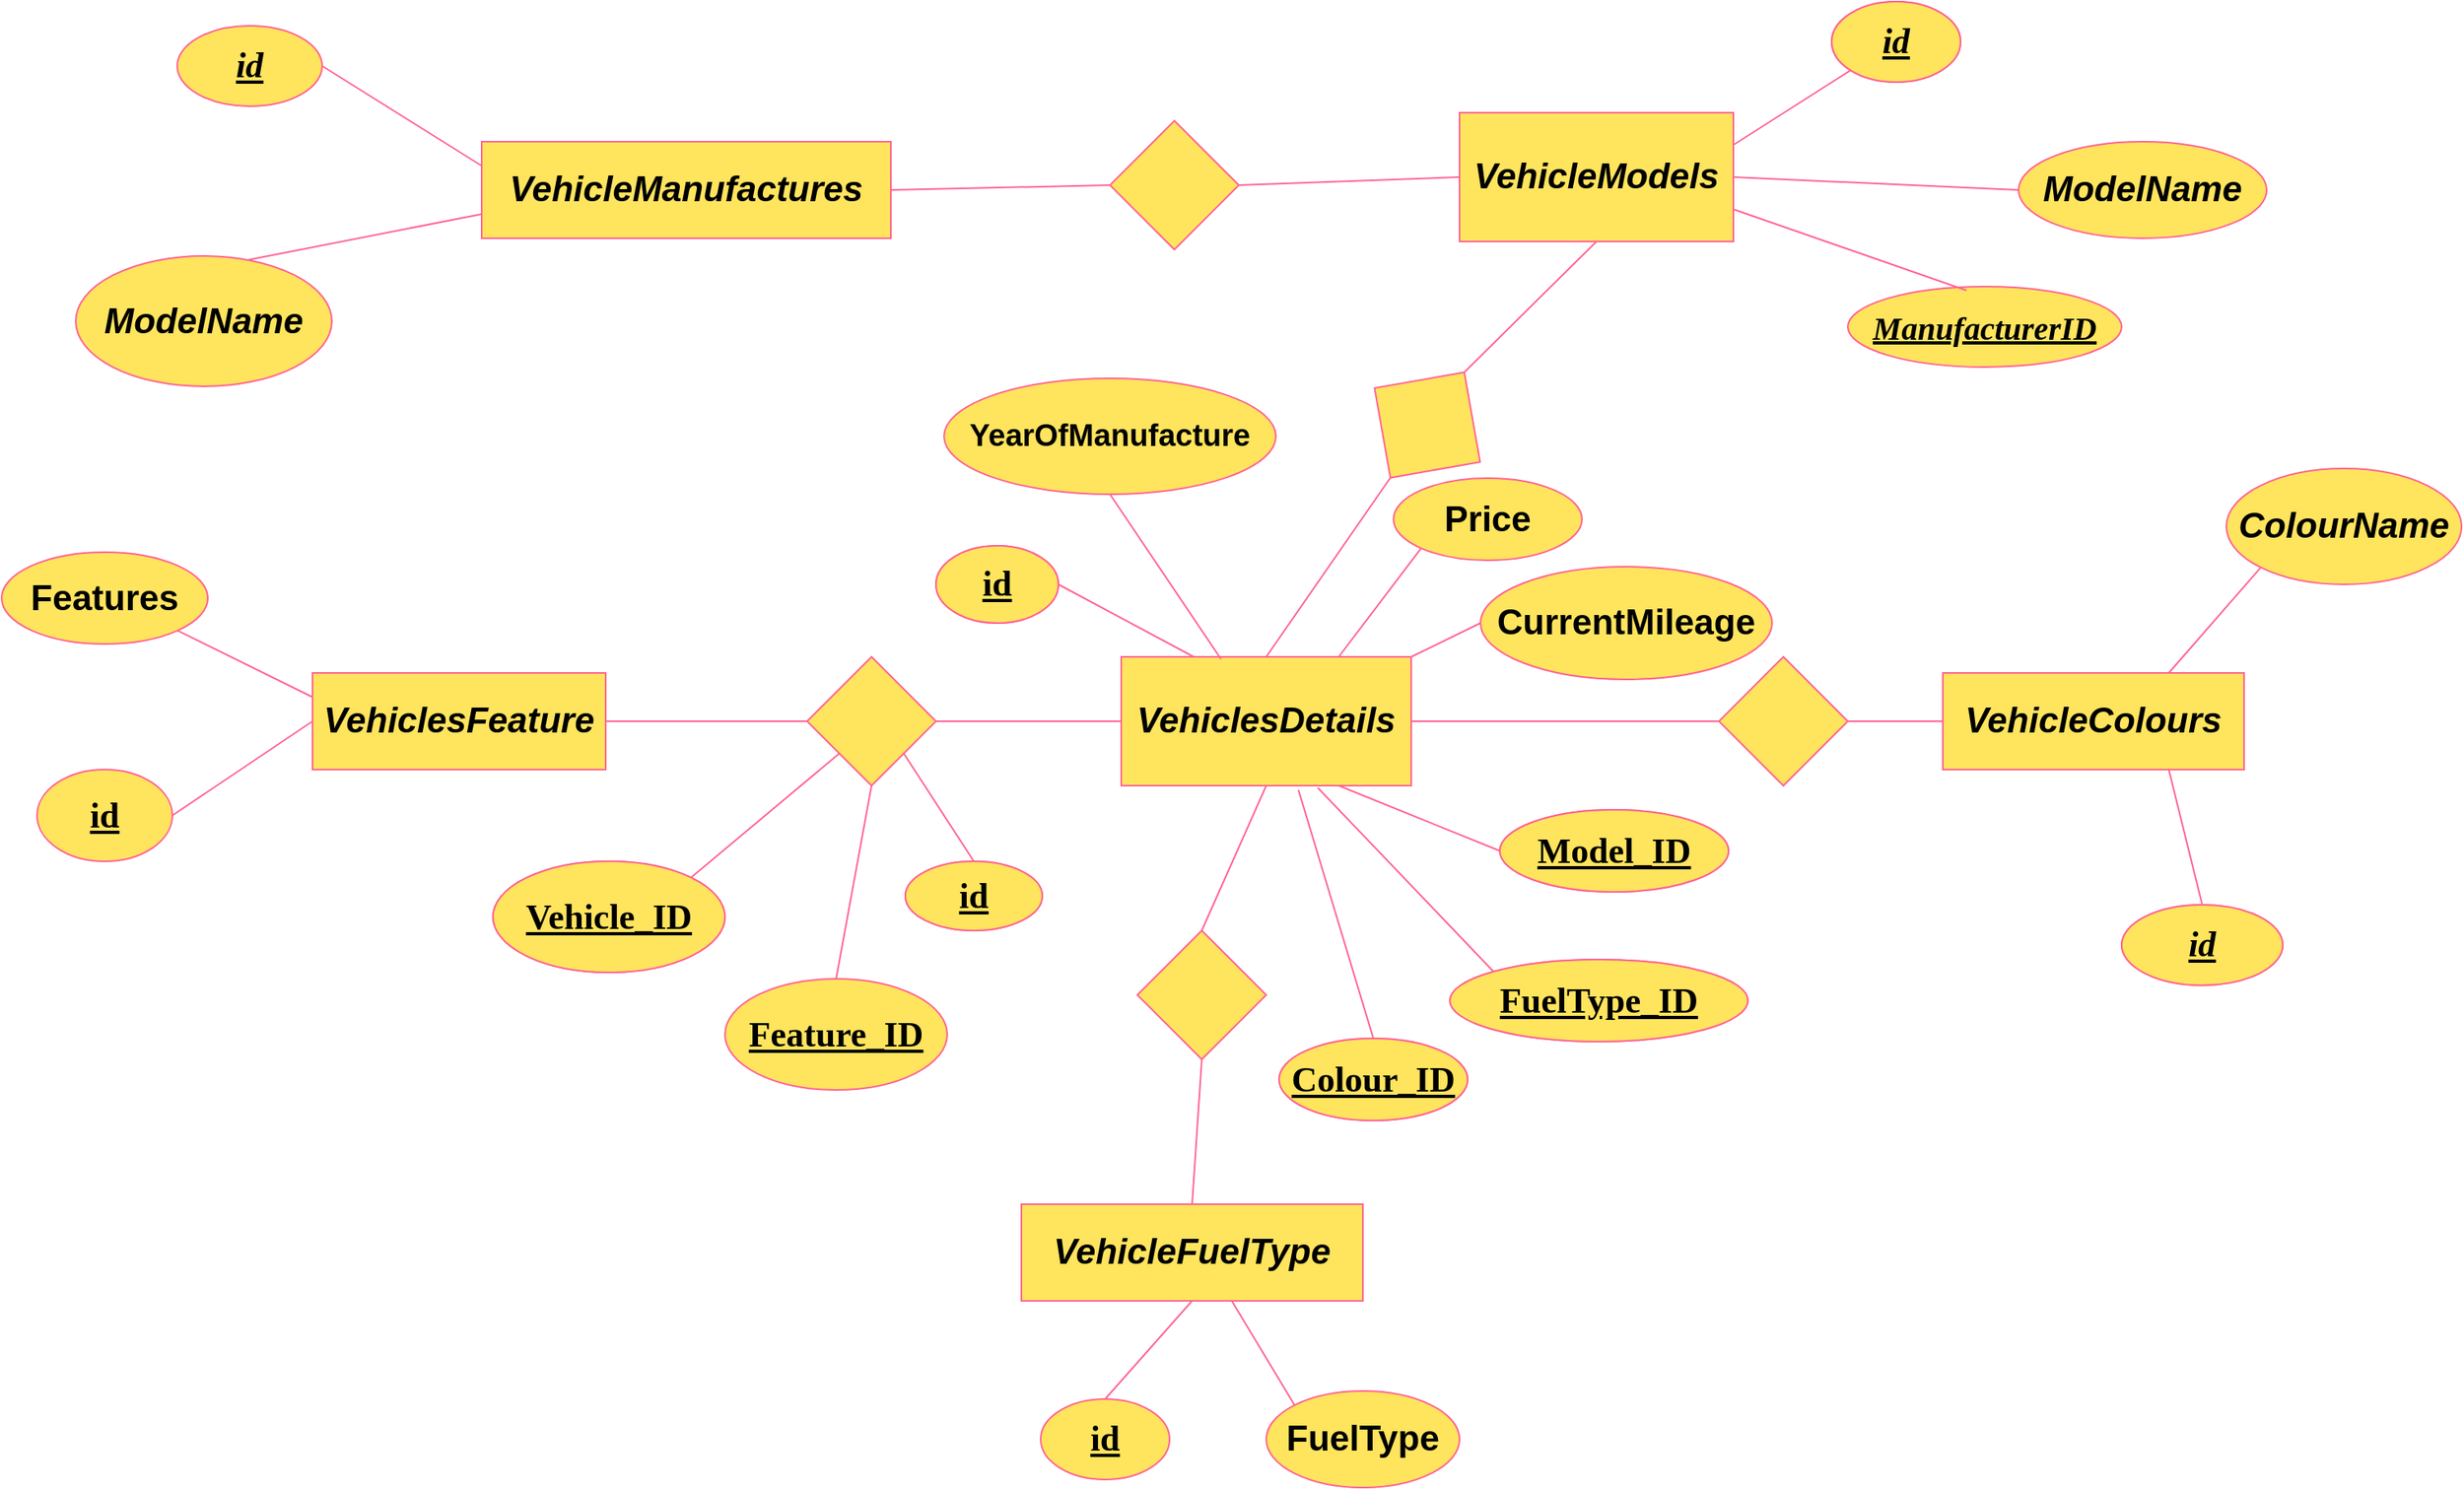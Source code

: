 <mxfile version="21.5.0" type="device">
  <diagram id="R2lEEEUBdFMjLlhIrx00" name="Page-1">
    <mxGraphModel dx="2546" dy="950" grid="0" gridSize="10" guides="0" tooltips="0" connect="1" arrows="1" fold="1" page="0" pageScale="1" pageWidth="850" pageHeight="1100" background="#FFFFFF" math="0" shadow="0" extFonts="Permanent Marker^https://fonts.googleapis.com/css?family=Permanent+Marker">
      <root>
        <mxCell id="0" />
        <mxCell id="1" parent="0" />
        <mxCell id="c2ltnCM8b2KLd-yo1KHk-1" value="VehicleManufactures" style="rounded=0;whiteSpace=wrap;html=1;labelBackgroundColor=none;fontStyle=3;fontSize=22;fillColor=#FFE45E;strokeColor=#FF6392;fontColor=#000000;" parent="1" vertex="1">
          <mxGeometry x="123" y="139" width="254" height="60" as="geometry" />
        </mxCell>
        <mxCell id="c2ltnCM8b2KLd-yo1KHk-2" value="VehicleModels" style="rounded=0;whiteSpace=wrap;html=1;labelBackgroundColor=none;fontStyle=3;fontSize=22;fillColor=#FFE45E;strokeColor=#FF6392;fontColor=#000000;" parent="1" vertex="1">
          <mxGeometry x="730" y="121" width="170" height="80" as="geometry" />
        </mxCell>
        <mxCell id="c2ltnCM8b2KLd-yo1KHk-3" value="VehicleColours" style="rounded=0;whiteSpace=wrap;html=1;labelBackgroundColor=none;fontStyle=3;fontSize=22;fillColor=#FFE45E;strokeColor=#FF6392;fontColor=#000000;" parent="1" vertex="1">
          <mxGeometry x="1030" y="469" width="187" height="60" as="geometry" />
        </mxCell>
        <mxCell id="c2ltnCM8b2KLd-yo1KHk-4" value="VehiclesFeature" style="rounded=0;whiteSpace=wrap;html=1;labelBackgroundColor=none;fontStyle=3;fontSize=22;fillColor=#FFE45E;strokeColor=#FF6392;fontColor=#000000;" parent="1" vertex="1">
          <mxGeometry x="18" y="469" width="182" height="60" as="geometry" />
        </mxCell>
        <mxCell id="c2ltnCM8b2KLd-yo1KHk-5" value="VehiclesDetails" style="rounded=0;whiteSpace=wrap;html=1;labelBackgroundColor=none;fontStyle=3;fontSize=22;fillColor=#FFE45E;strokeColor=#FF6392;fontColor=#000000;" parent="1" vertex="1">
          <mxGeometry x="520" y="459" width="180" height="80" as="geometry" />
        </mxCell>
        <mxCell id="c2ltnCM8b2KLd-yo1KHk-6" value="VehicleFuelType" style="rounded=0;whiteSpace=wrap;html=1;labelBackgroundColor=none;fontStyle=3;fontSize=22;fillColor=#FFE45E;strokeColor=#FF6392;fontColor=#000000;" parent="1" vertex="1">
          <mxGeometry x="458" y="799" width="212" height="60" as="geometry" />
        </mxCell>
        <mxCell id="c2ltnCM8b2KLd-yo1KHk-7" value="" style="rhombus;whiteSpace=wrap;html=1;labelBackgroundColor=none;fontStyle=3;fontSize=22;fillColor=#FFE45E;strokeColor=#FF6392;fontColor=#000000;" parent="1" vertex="1">
          <mxGeometry x="530" y="629" width="80" height="80" as="geometry" />
        </mxCell>
        <mxCell id="c2ltnCM8b2KLd-yo1KHk-8" value="" style="rhombus;whiteSpace=wrap;html=1;labelBackgroundColor=none;rotation=-145;fontStyle=3;fontSize=22;fillColor=#FFE45E;strokeColor=#FF6392;fontColor=#000000;" parent="1" vertex="1">
          <mxGeometry x="670" y="275" width="80" height="80" as="geometry" />
        </mxCell>
        <mxCell id="c2ltnCM8b2KLd-yo1KHk-9" value="" style="rhombus;whiteSpace=wrap;html=1;labelBackgroundColor=none;fontStyle=3;fontSize=22;fillColor=#FFE45E;strokeColor=#FF6392;fontColor=#000000;" parent="1" vertex="1">
          <mxGeometry x="513" y="126" width="80" height="80" as="geometry" />
        </mxCell>
        <mxCell id="c2ltnCM8b2KLd-yo1KHk-10" value="" style="rhombus;whiteSpace=wrap;html=1;labelBackgroundColor=none;fontStyle=3;fontSize=22;fillColor=#FFE45E;strokeColor=#FF6392;fontColor=#000000;" parent="1" vertex="1">
          <mxGeometry x="891" y="459" width="80" height="80" as="geometry" />
        </mxCell>
        <mxCell id="c2ltnCM8b2KLd-yo1KHk-11" value="" style="rhombus;whiteSpace=wrap;html=1;labelBackgroundColor=none;fontStyle=3;fontSize=22;fillColor=#FFE45E;strokeColor=#FF6392;fontColor=#000000;" parent="1" vertex="1">
          <mxGeometry x="325" y="459" width="80" height="80" as="geometry" />
        </mxCell>
        <mxCell id="c2ltnCM8b2KLd-yo1KHk-16" value="" style="endArrow=none;html=1;rounded=0;entryX=0.5;entryY=0;entryDx=0;entryDy=0;exitX=0.5;exitY=0;exitDx=0;exitDy=0;labelBackgroundColor=none;fontColor=#000000;fontSize=22;fontStyle=3;strokeColor=#FF6392;" parent="1" source="c2ltnCM8b2KLd-yo1KHk-5" target="c2ltnCM8b2KLd-yo1KHk-8" edge="1">
          <mxGeometry width="50" height="50" relative="1" as="geometry">
            <mxPoint x="480" y="469" as="sourcePoint" />
            <mxPoint x="530" y="419" as="targetPoint" />
          </mxGeometry>
        </mxCell>
        <mxCell id="c2ltnCM8b2KLd-yo1KHk-17" value="" style="endArrow=none;html=1;rounded=0;entryX=0.5;entryY=1;entryDx=0;entryDy=0;exitX=0.5;exitY=1;exitDx=0;exitDy=0;labelBackgroundColor=none;fontColor=#000000;fontSize=22;fontStyle=3;strokeColor=#FF6392;" parent="1" source="c2ltnCM8b2KLd-yo1KHk-8" target="c2ltnCM8b2KLd-yo1KHk-2" edge="1">
          <mxGeometry width="50" height="50" relative="1" as="geometry">
            <mxPoint x="480" y="469" as="sourcePoint" />
            <mxPoint x="530" y="419" as="targetPoint" />
          </mxGeometry>
        </mxCell>
        <mxCell id="tZ6m9_Ii7N_a00idXifi-3" value="" style="endArrow=none;html=1;rounded=0;exitX=0;exitY=0.5;exitDx=0;exitDy=0;entryX=1;entryY=0.5;entryDx=0;entryDy=0;labelBackgroundColor=none;fontColor=#000000;fontSize=22;fontStyle=3;strokeColor=#FF6392;" edge="1" parent="1" source="c2ltnCM8b2KLd-yo1KHk-5" target="c2ltnCM8b2KLd-yo1KHk-11">
          <mxGeometry width="50" height="50" relative="1" as="geometry">
            <mxPoint x="500" y="389" as="sourcePoint" />
            <mxPoint x="550" y="339" as="targetPoint" />
          </mxGeometry>
        </mxCell>
        <mxCell id="tZ6m9_Ii7N_a00idXifi-4" value="" style="endArrow=none;html=1;rounded=0;exitX=0;exitY=0.5;exitDx=0;exitDy=0;entryX=1;entryY=0.5;entryDx=0;entryDy=0;labelBackgroundColor=none;fontColor=#000000;fontSize=22;fontStyle=3;strokeColor=#FF6392;" edge="1" parent="1" source="c2ltnCM8b2KLd-yo1KHk-11" target="c2ltnCM8b2KLd-yo1KHk-4">
          <mxGeometry width="50" height="50" relative="1" as="geometry">
            <mxPoint x="510" y="399" as="sourcePoint" />
            <mxPoint x="560" y="349" as="targetPoint" />
          </mxGeometry>
        </mxCell>
        <mxCell id="tZ6m9_Ii7N_a00idXifi-5" value="" style="endArrow=none;html=1;rounded=0;entryX=0;entryY=0.5;entryDx=0;entryDy=0;exitX=1;exitY=0.5;exitDx=0;exitDy=0;fontSize=22;fontStyle=3;labelBackgroundColor=none;strokeColor=#FF6392;fontColor=#000000;" edge="1" parent="1" source="c2ltnCM8b2KLd-yo1KHk-9" target="c2ltnCM8b2KLd-yo1KHk-2">
          <mxGeometry width="50" height="50" relative="1" as="geometry">
            <mxPoint x="390" y="354" as="sourcePoint" />
            <mxPoint x="440" y="304" as="targetPoint" />
          </mxGeometry>
        </mxCell>
        <mxCell id="tZ6m9_Ii7N_a00idXifi-6" value="" style="endArrow=none;html=1;rounded=0;entryX=0;entryY=0.5;entryDx=0;entryDy=0;exitX=1;exitY=0.5;exitDx=0;exitDy=0;fontSize=22;fontStyle=3;labelBackgroundColor=none;strokeColor=#FF6392;fontColor=#000000;" edge="1" parent="1" source="c2ltnCM8b2KLd-yo1KHk-1" target="c2ltnCM8b2KLd-yo1KHk-9">
          <mxGeometry width="50" height="50" relative="1" as="geometry">
            <mxPoint x="400" y="364" as="sourcePoint" />
            <mxPoint x="450" y="314" as="targetPoint" />
          </mxGeometry>
        </mxCell>
        <mxCell id="tZ6m9_Ii7N_a00idXifi-7" value="" style="endArrow=none;html=1;rounded=0;entryX=0.5;entryY=1;entryDx=0;entryDy=0;exitX=0.5;exitY=0;exitDx=0;exitDy=0;fontSize=22;fontStyle=3;labelBackgroundColor=none;strokeColor=#FF6392;fontColor=#000000;" edge="1" parent="1" source="c2ltnCM8b2KLd-yo1KHk-7" target="c2ltnCM8b2KLd-yo1KHk-5">
          <mxGeometry width="50" height="50" relative="1" as="geometry">
            <mxPoint x="410" y="374" as="sourcePoint" />
            <mxPoint x="460" y="324" as="targetPoint" />
          </mxGeometry>
        </mxCell>
        <mxCell id="tZ6m9_Ii7N_a00idXifi-8" value="" style="endArrow=none;html=1;rounded=0;exitX=0.5;exitY=1;exitDx=0;exitDy=0;entryX=0.5;entryY=0;entryDx=0;entryDy=0;fontSize=22;fontStyle=3;labelBackgroundColor=none;strokeColor=#FF6392;fontColor=#000000;" edge="1" parent="1" source="c2ltnCM8b2KLd-yo1KHk-7" target="c2ltnCM8b2KLd-yo1KHk-6">
          <mxGeometry width="50" height="50" relative="1" as="geometry">
            <mxPoint x="420" y="384" as="sourcePoint" />
            <mxPoint x="470" y="334" as="targetPoint" />
          </mxGeometry>
        </mxCell>
        <mxCell id="tZ6m9_Ii7N_a00idXifi-9" value="" style="endArrow=none;html=1;rounded=0;entryX=1;entryY=0.5;entryDx=0;entryDy=0;exitX=0;exitY=0.5;exitDx=0;exitDy=0;fontSize=22;fontStyle=3;labelBackgroundColor=none;strokeColor=#FF6392;fontColor=#000000;" edge="1" parent="1" source="c2ltnCM8b2KLd-yo1KHk-10" target="c2ltnCM8b2KLd-yo1KHk-5">
          <mxGeometry width="50" height="50" relative="1" as="geometry">
            <mxPoint x="430" y="394" as="sourcePoint" />
            <mxPoint x="480" y="344" as="targetPoint" />
          </mxGeometry>
        </mxCell>
        <mxCell id="tZ6m9_Ii7N_a00idXifi-10" value="" style="endArrow=none;html=1;rounded=0;entryX=0;entryY=0.5;entryDx=0;entryDy=0;exitX=1;exitY=0.5;exitDx=0;exitDy=0;fontSize=22;fontStyle=3;labelBackgroundColor=none;strokeColor=#FF6392;fontColor=#000000;" edge="1" parent="1" source="c2ltnCM8b2KLd-yo1KHk-10" target="c2ltnCM8b2KLd-yo1KHk-3">
          <mxGeometry width="50" height="50" relative="1" as="geometry">
            <mxPoint x="440" y="404" as="sourcePoint" />
            <mxPoint x="490" y="354" as="targetPoint" />
          </mxGeometry>
        </mxCell>
        <mxCell id="tZ6m9_Ii7N_a00idXifi-12" value="ColourName" style="ellipse;whiteSpace=wrap;html=1;fontSize=22;fontStyle=3;labelBackgroundColor=none;fillColor=#FFE45E;strokeColor=#FF6392;fontColor=#000000;" vertex="1" parent="1">
          <mxGeometry x="1206" y="342" width="146" height="72" as="geometry" />
        </mxCell>
        <mxCell id="tZ6m9_Ii7N_a00idXifi-13" value="id" style="ellipse;whiteSpace=wrap;html=1;fontSize=22;fontStyle=3;labelBackgroundColor=none;fillColor=#FFE45E;strokeColor=#FF6392;fontColor=#000000;" vertex="1" parent="1">
          <mxGeometry x="1141" y="613" width="100" height="50" as="geometry" />
        </mxCell>
        <mxCell id="tZ6m9_Ii7N_a00idXifi-14" value="id" style="ellipse;whiteSpace=wrap;html=1;fontSize=22;fontStyle=3;labelBackgroundColor=none;fillColor=#FFE45E;strokeColor=#FF6392;fontColor=#000000;" vertex="1" parent="1">
          <mxGeometry x="961" y="52" width="80" height="50" as="geometry" />
        </mxCell>
        <mxCell id="tZ6m9_Ii7N_a00idXifi-15" value="ModelName" style="ellipse;whiteSpace=wrap;html=1;fontSize=22;fontStyle=3;labelBackgroundColor=none;fillColor=#FFE45E;strokeColor=#FF6392;fontColor=#000000;" vertex="1" parent="1">
          <mxGeometry x="1077" y="139" width="154" height="60" as="geometry" />
        </mxCell>
        <mxCell id="tZ6m9_Ii7N_a00idXifi-16" value="id" style="ellipse;whiteSpace=wrap;html=1;fontSize=22;fontStyle=7;fontFamily=Comic Sans MS;labelBackgroundColor=none;fillColor=#FFE45E;strokeColor=#FF6392;fontColor=#000000;" vertex="1" parent="1">
          <mxGeometry x="-66" y="67" width="90" height="50" as="geometry" />
        </mxCell>
        <mxCell id="tZ6m9_Ii7N_a00idXifi-17" value="ModelName" style="ellipse;whiteSpace=wrap;html=1;fontSize=22;fontStyle=3;labelBackgroundColor=none;fillColor=#FFE45E;strokeColor=#FF6392;fontColor=#000000;" vertex="1" parent="1">
          <mxGeometry x="-129" y="210" width="159" height="81" as="geometry" />
        </mxCell>
        <mxCell id="tZ6m9_Ii7N_a00idXifi-18" value="ManufacturerID" style="ellipse;whiteSpace=wrap;html=1;fontSize=20;fontStyle=7;fontFamily=Comic Sans MS;labelBackgroundColor=none;fillColor=#FFE45E;strokeColor=#FF6392;fontColor=#000000;" vertex="1" parent="1">
          <mxGeometry x="971" y="229" width="170" height="50" as="geometry" />
        </mxCell>
        <mxCell id="tZ6m9_Ii7N_a00idXifi-20" value="FuelType" style="ellipse;whiteSpace=wrap;html=1;fontStyle=1;fontSize=22;labelBackgroundColor=none;fillColor=#FFE45E;strokeColor=#FF6392;fontColor=#000000;" vertex="1" parent="1">
          <mxGeometry x="610" y="915" width="120" height="60" as="geometry" />
        </mxCell>
        <mxCell id="tZ6m9_Ii7N_a00idXifi-21" value="id" style="ellipse;whiteSpace=wrap;html=1;fontStyle=5;fontSize=22;fontFamily=Comic Sans MS;labelBackgroundColor=none;fillColor=#FFE45E;strokeColor=#FF6392;fontColor=#000000;" vertex="1" parent="1">
          <mxGeometry x="470" y="920" width="80" height="50" as="geometry" />
        </mxCell>
        <mxCell id="tZ6m9_Ii7N_a00idXifi-22" value="id" style="ellipse;whiteSpace=wrap;html=1;fontStyle=1;fontSize=22;labelBackgroundColor=none;fillColor=#FFE45E;strokeColor=#FF6392;fontColor=#000000;" vertex="1" parent="1">
          <mxGeometry x="386" y="586" width="85" height="43" as="geometry" />
        </mxCell>
        <mxCell id="tZ6m9_Ii7N_a00idXifi-23" value="Feature_ID" style="ellipse;whiteSpace=wrap;html=1;fontStyle=5;fontSize=22;fontFamily=Comic Sans MS;labelBackgroundColor=none;fillColor=#FFE45E;strokeColor=#FF6392;fontColor=#000000;" vertex="1" parent="1">
          <mxGeometry x="274" y="659" width="138" height="69" as="geometry" />
        </mxCell>
        <mxCell id="tZ6m9_Ii7N_a00idXifi-24" value="Vehicle_ID" style="ellipse;whiteSpace=wrap;html=1;fontStyle=1;fontSize=22;labelBackgroundColor=none;fillColor=#FFE45E;strokeColor=#FF6392;fontColor=#000000;" vertex="1" parent="1">
          <mxGeometry x="130" y="586" width="144" height="69" as="geometry" />
        </mxCell>
        <mxCell id="tZ6m9_Ii7N_a00idXifi-28" value="Features" style="ellipse;whiteSpace=wrap;html=1;fontStyle=1;fontSize=22;labelBackgroundColor=none;fillColor=#FFE45E;strokeColor=#FF6392;fontColor=#000000;" vertex="1" parent="1">
          <mxGeometry x="-175" y="394" width="128" height="57" as="geometry" />
        </mxCell>
        <mxCell id="tZ6m9_Ii7N_a00idXifi-29" value="id" style="ellipse;whiteSpace=wrap;html=1;fontStyle=5;fontSize=22;fontFamily=Comic Sans MS;labelBackgroundColor=none;fillColor=#FFE45E;strokeColor=#FF6392;fontColor=#000000;" vertex="1" parent="1">
          <mxGeometry x="-153" y="529" width="84" height="57" as="geometry" />
        </mxCell>
        <mxCell id="tZ6m9_Ii7N_a00idXifi-30" value="id" style="ellipse;whiteSpace=wrap;html=1;fontStyle=1;fontSize=22;labelBackgroundColor=none;fillColor=#FFE45E;strokeColor=#FF6392;fontColor=#000000;" vertex="1" parent="1">
          <mxGeometry x="405" y="390" width="76" height="48" as="geometry" />
        </mxCell>
        <mxCell id="tZ6m9_Ii7N_a00idXifi-31" value="YearOfManufacture" style="ellipse;whiteSpace=wrap;html=1;fontStyle=1;fontSize=19;labelBackgroundColor=none;fillColor=#FFE45E;strokeColor=#FF6392;fontColor=#000000;" vertex="1" parent="1">
          <mxGeometry x="410" y="286" width="206" height="72" as="geometry" />
        </mxCell>
        <mxCell id="tZ6m9_Ii7N_a00idXifi-32" value="Price" style="ellipse;whiteSpace=wrap;html=1;fontStyle=1;fontSize=22;labelBackgroundColor=none;fillColor=#FFE45E;strokeColor=#FF6392;fontColor=#000000;" vertex="1" parent="1">
          <mxGeometry x="689" y="348" width="117" height="51" as="geometry" />
        </mxCell>
        <mxCell id="tZ6m9_Ii7N_a00idXifi-33" value="Model_ID" style="ellipse;whiteSpace=wrap;html=1;fontStyle=1;fontSize=22;labelBackgroundColor=none;fillColor=#FFE45E;strokeColor=#FF6392;fontColor=#000000;" vertex="1" parent="1">
          <mxGeometry x="755" y="554" width="142" height="51" as="geometry" />
        </mxCell>
        <mxCell id="tZ6m9_Ii7N_a00idXifi-34" value="FuelType_ID" style="ellipse;whiteSpace=wrap;html=1;fontStyle=1;fontSize=22;labelBackgroundColor=none;fillColor=#FFE45E;strokeColor=#FF6392;fontColor=#000000;" vertex="1" parent="1">
          <mxGeometry x="724" y="647" width="185" height="51" as="geometry" />
        </mxCell>
        <mxCell id="tZ6m9_Ii7N_a00idXifi-35" value="Colour_ID" style="ellipse;whiteSpace=wrap;html=1;fontStyle=1;fontSize=22;labelBackgroundColor=none;fillColor=#FFE45E;strokeColor=#FF6392;fontColor=#000000;" vertex="1" parent="1">
          <mxGeometry x="618" y="696" width="117" height="51" as="geometry" />
        </mxCell>
        <mxCell id="tZ6m9_Ii7N_a00idXifi-36" value="CurrentMileage" style="ellipse;whiteSpace=wrap;html=1;fontStyle=1;fontSize=22;labelBackgroundColor=none;fillColor=#FFE45E;strokeColor=#FF6392;fontColor=#000000;" vertex="1" parent="1">
          <mxGeometry x="743" y="403" width="181" height="70" as="geometry" />
        </mxCell>
        <mxCell id="tZ6m9_Ii7N_a00idXifi-38" value="" style="endArrow=none;html=1;rounded=0;entryX=0.5;entryY=1;entryDx=0;entryDy=0;exitX=0.344;exitY=0.017;exitDx=0;exitDy=0;exitPerimeter=0;labelBackgroundColor=none;strokeColor=#FF6392;fontColor=#000000;" edge="1" parent="1" source="c2ltnCM8b2KLd-yo1KHk-5" target="tZ6m9_Ii7N_a00idXifi-31">
          <mxGeometry width="50" height="50" relative="1" as="geometry">
            <mxPoint x="241" y="394" as="sourcePoint" />
            <mxPoint x="291" y="344" as="targetPoint" />
          </mxGeometry>
        </mxCell>
        <mxCell id="tZ6m9_Ii7N_a00idXifi-39" value="" style="endArrow=none;html=1;rounded=0;entryX=1;entryY=0.5;entryDx=0;entryDy=0;exitX=0.25;exitY=0;exitDx=0;exitDy=0;labelBackgroundColor=none;strokeColor=#FF6392;fontColor=#000000;" edge="1" parent="1" source="c2ltnCM8b2KLd-yo1KHk-5" target="tZ6m9_Ii7N_a00idXifi-30">
          <mxGeometry width="50" height="50" relative="1" as="geometry">
            <mxPoint x="251" y="404" as="sourcePoint" />
            <mxPoint x="301" y="354" as="targetPoint" />
          </mxGeometry>
        </mxCell>
        <mxCell id="tZ6m9_Ii7N_a00idXifi-40" value="" style="endArrow=none;html=1;rounded=0;entryX=0;entryY=1;entryDx=0;entryDy=0;exitX=0.75;exitY=0;exitDx=0;exitDy=0;labelBackgroundColor=none;strokeColor=#FF6392;fontColor=#000000;" edge="1" parent="1" source="c2ltnCM8b2KLd-yo1KHk-5" target="tZ6m9_Ii7N_a00idXifi-32">
          <mxGeometry width="50" height="50" relative="1" as="geometry">
            <mxPoint x="261" y="414" as="sourcePoint" />
            <mxPoint x="311" y="364" as="targetPoint" />
          </mxGeometry>
        </mxCell>
        <mxCell id="tZ6m9_Ii7N_a00idXifi-41" value="" style="endArrow=none;html=1;rounded=0;entryX=0;entryY=0.5;entryDx=0;entryDy=0;exitX=1;exitY=0;exitDx=0;exitDy=0;labelBackgroundColor=none;strokeColor=#FF6392;fontColor=#000000;" edge="1" parent="1" source="c2ltnCM8b2KLd-yo1KHk-5" target="tZ6m9_Ii7N_a00idXifi-36">
          <mxGeometry width="50" height="50" relative="1" as="geometry">
            <mxPoint x="271" y="424" as="sourcePoint" />
            <mxPoint x="321" y="374" as="targetPoint" />
          </mxGeometry>
        </mxCell>
        <mxCell id="tZ6m9_Ii7N_a00idXifi-42" value="" style="endArrow=none;html=1;rounded=0;entryX=0;entryY=0.5;entryDx=0;entryDy=0;exitX=0.75;exitY=1;exitDx=0;exitDy=0;labelBackgroundColor=none;strokeColor=#FF6392;fontColor=#000000;" edge="1" parent="1" source="c2ltnCM8b2KLd-yo1KHk-5" target="tZ6m9_Ii7N_a00idXifi-33">
          <mxGeometry width="50" height="50" relative="1" as="geometry">
            <mxPoint x="281" y="434" as="sourcePoint" />
            <mxPoint x="331" y="384" as="targetPoint" />
          </mxGeometry>
        </mxCell>
        <mxCell id="tZ6m9_Ii7N_a00idXifi-43" value="" style="endArrow=none;html=1;rounded=0;entryX=0;entryY=0;entryDx=0;entryDy=0;exitX=0.678;exitY=1.017;exitDx=0;exitDy=0;exitPerimeter=0;labelBackgroundColor=none;strokeColor=#FF6392;fontColor=#000000;" edge="1" parent="1" source="c2ltnCM8b2KLd-yo1KHk-5" target="tZ6m9_Ii7N_a00idXifi-34">
          <mxGeometry width="50" height="50" relative="1" as="geometry">
            <mxPoint x="291" y="444" as="sourcePoint" />
            <mxPoint x="341" y="394" as="targetPoint" />
          </mxGeometry>
        </mxCell>
        <mxCell id="tZ6m9_Ii7N_a00idXifi-44" value="" style="endArrow=none;html=1;rounded=0;entryX=0.5;entryY=0;entryDx=0;entryDy=0;exitX=0.611;exitY=1.033;exitDx=0;exitDy=0;exitPerimeter=0;labelBackgroundColor=none;strokeColor=#FF6392;fontColor=#000000;" edge="1" parent="1" source="c2ltnCM8b2KLd-yo1KHk-5" target="tZ6m9_Ii7N_a00idXifi-35">
          <mxGeometry width="50" height="50" relative="1" as="geometry">
            <mxPoint x="301" y="454" as="sourcePoint" />
            <mxPoint x="351" y="404" as="targetPoint" />
          </mxGeometry>
        </mxCell>
        <mxCell id="tZ6m9_Ii7N_a00idXifi-45" value="" style="endArrow=none;html=1;rounded=0;entryX=0.5;entryY=0;entryDx=0;entryDy=0;exitX=1;exitY=1;exitDx=0;exitDy=0;labelBackgroundColor=none;strokeColor=#FF6392;fontColor=#000000;" edge="1" parent="1" source="c2ltnCM8b2KLd-yo1KHk-11" target="tZ6m9_Ii7N_a00idXifi-22">
          <mxGeometry width="50" height="50" relative="1" as="geometry">
            <mxPoint x="311" y="464" as="sourcePoint" />
            <mxPoint x="361" y="414" as="targetPoint" />
          </mxGeometry>
        </mxCell>
        <mxCell id="tZ6m9_Ii7N_a00idXifi-46" value="" style="endArrow=none;html=1;rounded=0;exitX=0.5;exitY=0;exitDx=0;exitDy=0;entryX=0.5;entryY=1;entryDx=0;entryDy=0;labelBackgroundColor=none;strokeColor=#FF6392;fontColor=#000000;" edge="1" parent="1" source="tZ6m9_Ii7N_a00idXifi-23" target="c2ltnCM8b2KLd-yo1KHk-11">
          <mxGeometry width="50" height="50" relative="1" as="geometry">
            <mxPoint x="321" y="474" as="sourcePoint" />
            <mxPoint x="371" y="424" as="targetPoint" />
          </mxGeometry>
        </mxCell>
        <mxCell id="tZ6m9_Ii7N_a00idXifi-47" value="" style="endArrow=none;html=1;rounded=0;entryX=0;entryY=1;entryDx=0;entryDy=0;exitX=1;exitY=0;exitDx=0;exitDy=0;labelBackgroundColor=none;strokeColor=#FF6392;fontColor=#000000;" edge="1" parent="1" source="tZ6m9_Ii7N_a00idXifi-24" target="c2ltnCM8b2KLd-yo1KHk-11">
          <mxGeometry width="50" height="50" relative="1" as="geometry">
            <mxPoint x="331" y="484" as="sourcePoint" />
            <mxPoint x="381" y="434" as="targetPoint" />
          </mxGeometry>
        </mxCell>
        <mxCell id="tZ6m9_Ii7N_a00idXifi-48" value="" style="endArrow=none;html=1;rounded=0;entryX=0;entryY=0.5;entryDx=0;entryDy=0;exitX=1;exitY=0.5;exitDx=0;exitDy=0;labelBackgroundColor=none;strokeColor=#FF6392;fontColor=#000000;" edge="1" parent="1" source="tZ6m9_Ii7N_a00idXifi-29" target="c2ltnCM8b2KLd-yo1KHk-4">
          <mxGeometry width="50" height="50" relative="1" as="geometry">
            <mxPoint x="341" y="494" as="sourcePoint" />
            <mxPoint x="391" y="444" as="targetPoint" />
          </mxGeometry>
        </mxCell>
        <mxCell id="tZ6m9_Ii7N_a00idXifi-49" value="" style="endArrow=none;html=1;rounded=0;entryX=1;entryY=1;entryDx=0;entryDy=0;exitX=0;exitY=0.25;exitDx=0;exitDy=0;labelBackgroundColor=none;strokeColor=#FF6392;fontColor=#000000;" edge="1" parent="1" source="c2ltnCM8b2KLd-yo1KHk-4" target="tZ6m9_Ii7N_a00idXifi-28">
          <mxGeometry width="50" height="50" relative="1" as="geometry">
            <mxPoint x="351" y="504" as="sourcePoint" />
            <mxPoint x="401" y="454" as="targetPoint" />
          </mxGeometry>
        </mxCell>
        <mxCell id="tZ6m9_Ii7N_a00idXifi-50" value="" style="endArrow=none;html=1;rounded=0;entryX=0;entryY=0.75;entryDx=0;entryDy=0;exitX=0.675;exitY=0.029;exitDx=0;exitDy=0;exitPerimeter=0;labelBackgroundColor=none;strokeColor=#FF6392;fontColor=#000000;" edge="1" parent="1" source="tZ6m9_Ii7N_a00idXifi-17" target="c2ltnCM8b2KLd-yo1KHk-1">
          <mxGeometry width="50" height="50" relative="1" as="geometry">
            <mxPoint x="137" y="366" as="sourcePoint" />
            <mxPoint x="187" y="316" as="targetPoint" />
          </mxGeometry>
        </mxCell>
        <mxCell id="tZ6m9_Ii7N_a00idXifi-51" value="" style="endArrow=none;html=1;rounded=0;entryX=0;entryY=0.25;entryDx=0;entryDy=0;exitX=1;exitY=0.5;exitDx=0;exitDy=0;labelBackgroundColor=none;strokeColor=#FF6392;fontColor=#000000;" edge="1" parent="1" source="tZ6m9_Ii7N_a00idXifi-16" target="c2ltnCM8b2KLd-yo1KHk-1">
          <mxGeometry width="50" height="50" relative="1" as="geometry">
            <mxPoint x="147" y="376" as="sourcePoint" />
            <mxPoint x="197" y="326" as="targetPoint" />
          </mxGeometry>
        </mxCell>
        <mxCell id="tZ6m9_Ii7N_a00idXifi-52" value="" style="endArrow=none;html=1;rounded=0;entryX=0;entryY=1;entryDx=0;entryDy=0;exitX=1;exitY=0.25;exitDx=0;exitDy=0;labelBackgroundColor=none;strokeColor=#FF6392;fontColor=#000000;" edge="1" parent="1" source="c2ltnCM8b2KLd-yo1KHk-2" target="tZ6m9_Ii7N_a00idXifi-14">
          <mxGeometry width="50" height="50" relative="1" as="geometry">
            <mxPoint x="157" y="386" as="sourcePoint" />
            <mxPoint x="207" y="336" as="targetPoint" />
          </mxGeometry>
        </mxCell>
        <mxCell id="tZ6m9_Ii7N_a00idXifi-53" value="" style="endArrow=none;html=1;rounded=0;entryX=0;entryY=0.5;entryDx=0;entryDy=0;exitX=1;exitY=0.5;exitDx=0;exitDy=0;labelBackgroundColor=none;strokeColor=#FF6392;fontColor=#000000;" edge="1" parent="1" source="c2ltnCM8b2KLd-yo1KHk-2" target="tZ6m9_Ii7N_a00idXifi-15">
          <mxGeometry width="50" height="50" relative="1" as="geometry">
            <mxPoint x="167" y="396" as="sourcePoint" />
            <mxPoint x="217" y="346" as="targetPoint" />
          </mxGeometry>
        </mxCell>
        <mxCell id="tZ6m9_Ii7N_a00idXifi-54" value="" style="endArrow=none;html=1;rounded=0;entryX=0.433;entryY=0.047;entryDx=0;entryDy=0;exitX=1;exitY=0.75;exitDx=0;exitDy=0;entryPerimeter=0;labelBackgroundColor=none;strokeColor=#FF6392;fontColor=#000000;" edge="1" parent="1" source="c2ltnCM8b2KLd-yo1KHk-2" target="tZ6m9_Ii7N_a00idXifi-18">
          <mxGeometry width="50" height="50" relative="1" as="geometry">
            <mxPoint x="177" y="406" as="sourcePoint" />
            <mxPoint x="227" y="356" as="targetPoint" />
          </mxGeometry>
        </mxCell>
        <mxCell id="tZ6m9_Ii7N_a00idXifi-55" style="edgeStyle=orthogonalEdgeStyle;rounded=0;orthogonalLoop=1;jettySize=auto;html=1;exitX=0.5;exitY=1;exitDx=0;exitDy=0;labelBackgroundColor=none;strokeColor=#FF6392;fontColor=#000000;" edge="1" parent="1" source="tZ6m9_Ii7N_a00idXifi-13" target="tZ6m9_Ii7N_a00idXifi-13">
          <mxGeometry relative="1" as="geometry" />
        </mxCell>
        <mxCell id="tZ6m9_Ii7N_a00idXifi-56" value="" style="endArrow=none;html=1;rounded=0;entryX=0;entryY=1;entryDx=0;entryDy=0;exitX=0.75;exitY=0;exitDx=0;exitDy=0;labelBackgroundColor=none;strokeColor=#FF6392;fontColor=#000000;" edge="1" parent="1" source="c2ltnCM8b2KLd-yo1KHk-3" target="tZ6m9_Ii7N_a00idXifi-12">
          <mxGeometry width="50" height="50" relative="1" as="geometry">
            <mxPoint x="187" y="416" as="sourcePoint" />
            <mxPoint x="237" y="366" as="targetPoint" />
          </mxGeometry>
        </mxCell>
        <mxCell id="tZ6m9_Ii7N_a00idXifi-57" value="" style="endArrow=none;html=1;rounded=0;entryX=0.5;entryY=0;entryDx=0;entryDy=0;exitX=0.75;exitY=1;exitDx=0;exitDy=0;labelBackgroundColor=none;strokeColor=#FF6392;fontColor=#000000;" edge="1" parent="1" source="c2ltnCM8b2KLd-yo1KHk-3" target="tZ6m9_Ii7N_a00idXifi-13">
          <mxGeometry width="50" height="50" relative="1" as="geometry">
            <mxPoint x="197" y="426" as="sourcePoint" />
            <mxPoint x="247" y="376" as="targetPoint" />
          </mxGeometry>
        </mxCell>
        <mxCell id="tZ6m9_Ii7N_a00idXifi-58" value="" style="endArrow=none;html=1;rounded=0;entryX=0;entryY=0;entryDx=0;entryDy=0;exitX=0.616;exitY=1;exitDx=0;exitDy=0;exitPerimeter=0;labelBackgroundColor=none;strokeColor=#FF6392;fontColor=#000000;" edge="1" parent="1" source="c2ltnCM8b2KLd-yo1KHk-6" target="tZ6m9_Ii7N_a00idXifi-20">
          <mxGeometry width="50" height="50" relative="1" as="geometry">
            <mxPoint x="207" y="436" as="sourcePoint" />
            <mxPoint x="257" y="386" as="targetPoint" />
          </mxGeometry>
        </mxCell>
        <mxCell id="tZ6m9_Ii7N_a00idXifi-59" value="" style="endArrow=none;html=1;rounded=0;entryX=0.5;entryY=0;entryDx=0;entryDy=0;exitX=0.5;exitY=1;exitDx=0;exitDy=0;labelBackgroundColor=none;strokeColor=#FF6392;fontColor=#000000;" edge="1" parent="1" source="c2ltnCM8b2KLd-yo1KHk-6" target="tZ6m9_Ii7N_a00idXifi-21">
          <mxGeometry width="50" height="50" relative="1" as="geometry">
            <mxPoint x="217" y="446" as="sourcePoint" />
            <mxPoint x="267" y="396" as="targetPoint" />
          </mxGeometry>
        </mxCell>
        <mxCell id="tZ6m9_Ii7N_a00idXifi-60" value="id" style="ellipse;whiteSpace=wrap;html=1;fontStyle=5;fontSize=22;fontFamily=Comic Sans MS;labelBackgroundColor=none;fillColor=#FFE45E;strokeColor=#FF6392;fontColor=#000000;" vertex="1" parent="1">
          <mxGeometry x="405" y="390" width="76" height="48" as="geometry" />
        </mxCell>
        <mxCell id="tZ6m9_Ii7N_a00idXifi-61" value="id" style="ellipse;whiteSpace=wrap;html=1;fontStyle=5;fontSize=22;fontFamily=Comic Sans MS;labelBackgroundColor=none;fillColor=#FFE45E;strokeColor=#FF6392;fontColor=#000000;" vertex="1" parent="1">
          <mxGeometry x="386" y="586" width="85" height="43" as="geometry" />
        </mxCell>
        <mxCell id="tZ6m9_Ii7N_a00idXifi-62" value="id" style="ellipse;whiteSpace=wrap;html=1;fontSize=22;fontStyle=7;fontFamily=Comic Sans MS;labelBackgroundColor=none;fillColor=#FFE45E;strokeColor=#FF6392;fontColor=#000000;" vertex="1" parent="1">
          <mxGeometry x="1141" y="613" width="100" height="50" as="geometry" />
        </mxCell>
        <mxCell id="tZ6m9_Ii7N_a00idXifi-63" value="id" style="ellipse;whiteSpace=wrap;html=1;fontSize=22;fontStyle=7;fontFamily=Comic Sans MS;labelBackgroundColor=none;fillColor=#FFE45E;strokeColor=#FF6392;fontColor=#000000;" vertex="1" parent="1">
          <mxGeometry x="961" y="52" width="80" height="50" as="geometry" />
        </mxCell>
        <mxCell id="tZ6m9_Ii7N_a00idXifi-64" value="FuelType_ID" style="ellipse;whiteSpace=wrap;html=1;fontStyle=5;fontSize=22;fontFamily=Comic Sans MS;labelBackgroundColor=none;fillColor=#FFE45E;strokeColor=#FF6392;fontColor=#000000;" vertex="1" parent="1">
          <mxGeometry x="724" y="647" width="185" height="51" as="geometry" />
        </mxCell>
        <mxCell id="tZ6m9_Ii7N_a00idXifi-65" value="Model_ID" style="ellipse;whiteSpace=wrap;html=1;fontStyle=5;fontSize=22;fontFamily=Comic Sans MS;labelBackgroundColor=none;fillColor=#FFE45E;strokeColor=#FF6392;fontColor=#000000;" vertex="1" parent="1">
          <mxGeometry x="755" y="554" width="142" height="51" as="geometry" />
        </mxCell>
        <mxCell id="tZ6m9_Ii7N_a00idXifi-66" value="Colour_ID" style="ellipse;whiteSpace=wrap;html=1;fontStyle=5;fontSize=22;fontFamily=Comic Sans MS;labelBackgroundColor=none;fillColor=#FFE45E;strokeColor=#FF6392;fontColor=#000000;" vertex="1" parent="1">
          <mxGeometry x="618" y="696" width="117" height="51" as="geometry" />
        </mxCell>
        <mxCell id="tZ6m9_Ii7N_a00idXifi-67" value="Vehicle_ID" style="ellipse;whiteSpace=wrap;html=1;fontStyle=5;fontSize=22;fontFamily=Comic Sans MS;labelBackgroundColor=none;fillColor=#FFE45E;strokeColor=#FF6392;fontColor=#000000;" vertex="1" parent="1">
          <mxGeometry x="130" y="586" width="144" height="69" as="geometry" />
        </mxCell>
      </root>
    </mxGraphModel>
  </diagram>
</mxfile>
